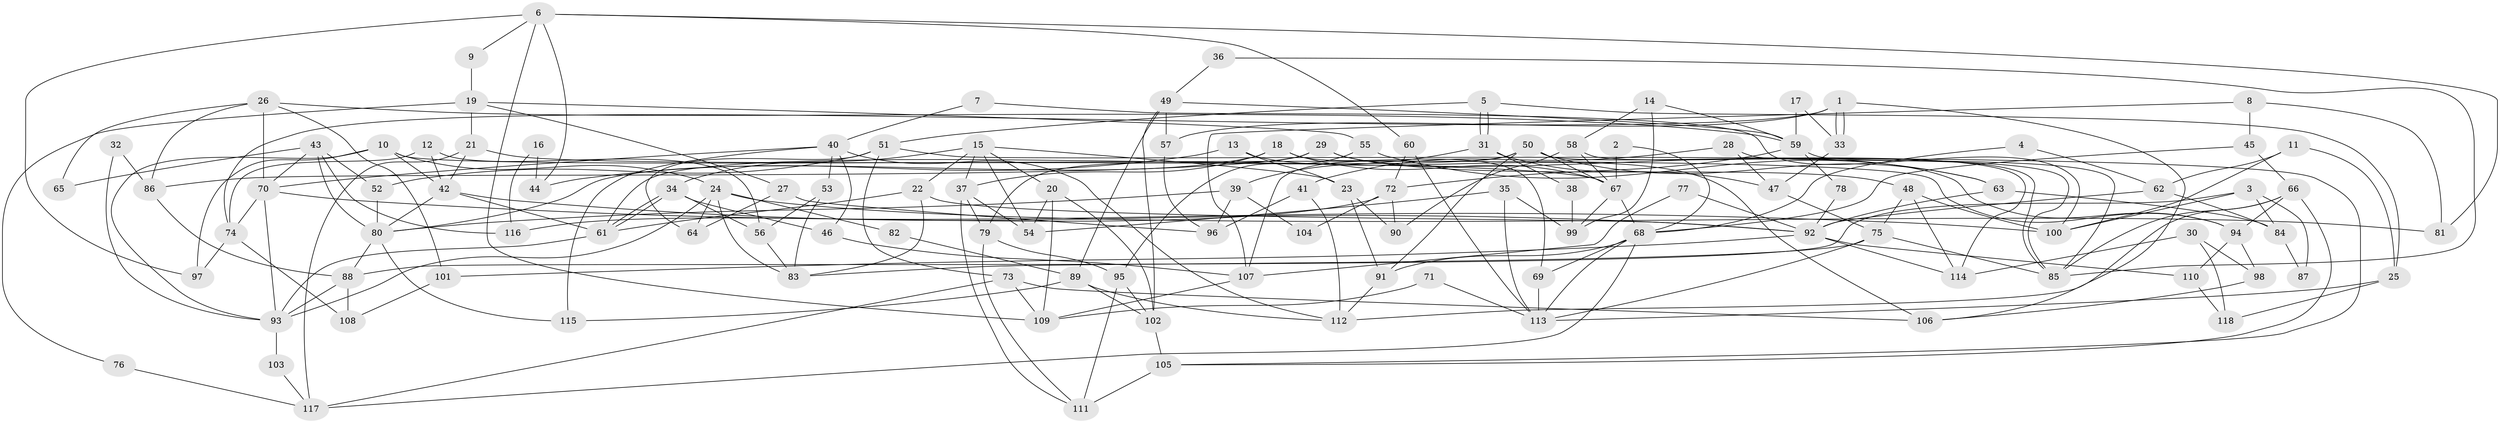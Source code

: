 // Generated by graph-tools (version 1.1) at 2025/49/03/09/25 04:49:18]
// undirected, 118 vertices, 236 edges
graph export_dot {
graph [start="1"]
  node [color=gray90,style=filled];
  1;
  2;
  3;
  4;
  5;
  6;
  7;
  8;
  9;
  10;
  11;
  12;
  13;
  14;
  15;
  16;
  17;
  18;
  19;
  20;
  21;
  22;
  23;
  24;
  25;
  26;
  27;
  28;
  29;
  30;
  31;
  32;
  33;
  34;
  35;
  36;
  37;
  38;
  39;
  40;
  41;
  42;
  43;
  44;
  45;
  46;
  47;
  48;
  49;
  50;
  51;
  52;
  53;
  54;
  55;
  56;
  57;
  58;
  59;
  60;
  61;
  62;
  63;
  64;
  65;
  66;
  67;
  68;
  69;
  70;
  71;
  72;
  73;
  74;
  75;
  76;
  77;
  78;
  79;
  80;
  81;
  82;
  83;
  84;
  85;
  86;
  87;
  88;
  89;
  90;
  91;
  92;
  93;
  94;
  95;
  96;
  97;
  98;
  99;
  100;
  101;
  102;
  103;
  104;
  105;
  106;
  107;
  108;
  109;
  110;
  111;
  112;
  113;
  114;
  115;
  116;
  117;
  118;
  1 -- 33;
  1 -- 33;
  1 -- 74;
  1 -- 57;
  1 -- 106;
  2 -- 67;
  2 -- 68;
  3 -- 88;
  3 -- 100;
  3 -- 84;
  3 -- 87;
  4 -- 68;
  4 -- 62;
  5 -- 25;
  5 -- 31;
  5 -- 31;
  5 -- 51;
  6 -- 97;
  6 -- 109;
  6 -- 9;
  6 -- 44;
  6 -- 60;
  6 -- 81;
  7 -- 40;
  7 -- 100;
  8 -- 81;
  8 -- 45;
  8 -- 107;
  9 -- 19;
  10 -- 94;
  10 -- 42;
  10 -- 24;
  10 -- 93;
  10 -- 97;
  11 -- 25;
  11 -- 62;
  11 -- 100;
  12 -- 56;
  12 -- 74;
  12 -- 42;
  13 -- 106;
  13 -- 23;
  13 -- 44;
  14 -- 99;
  14 -- 58;
  14 -- 59;
  15 -- 54;
  15 -- 22;
  15 -- 20;
  15 -- 23;
  15 -- 34;
  15 -- 37;
  16 -- 116;
  16 -- 44;
  17 -- 59;
  17 -- 33;
  18 -- 37;
  18 -- 69;
  18 -- 67;
  18 -- 80;
  19 -- 21;
  19 -- 55;
  19 -- 27;
  19 -- 76;
  20 -- 109;
  20 -- 54;
  20 -- 102;
  21 -- 67;
  21 -- 42;
  21 -- 117;
  22 -- 83;
  22 -- 92;
  22 -- 61;
  23 -- 91;
  23 -- 90;
  24 -- 93;
  24 -- 64;
  24 -- 81;
  24 -- 82;
  24 -- 83;
  25 -- 118;
  25 -- 113;
  26 -- 59;
  26 -- 86;
  26 -- 65;
  26 -- 70;
  26 -- 101;
  27 -- 64;
  27 -- 96;
  28 -- 85;
  28 -- 41;
  28 -- 47;
  29 -- 48;
  29 -- 79;
  29 -- 86;
  29 -- 94;
  30 -- 98;
  30 -- 114;
  30 -- 118;
  31 -- 39;
  31 -- 38;
  31 -- 47;
  32 -- 93;
  32 -- 86;
  33 -- 47;
  34 -- 61;
  34 -- 61;
  34 -- 46;
  34 -- 56;
  35 -- 113;
  35 -- 54;
  35 -- 99;
  36 -- 49;
  36 -- 85;
  37 -- 111;
  37 -- 54;
  37 -- 79;
  38 -- 99;
  39 -- 80;
  39 -- 96;
  39 -- 104;
  40 -- 70;
  40 -- 115;
  40 -- 46;
  40 -- 53;
  40 -- 112;
  41 -- 96;
  41 -- 112;
  42 -- 61;
  42 -- 80;
  42 -- 92;
  43 -- 80;
  43 -- 70;
  43 -- 52;
  43 -- 65;
  43 -- 116;
  45 -- 66;
  45 -- 68;
  46 -- 107;
  47 -- 75;
  48 -- 100;
  48 -- 75;
  48 -- 114;
  49 -- 89;
  49 -- 59;
  49 -- 57;
  49 -- 102;
  50 -- 107;
  50 -- 61;
  50 -- 63;
  50 -- 67;
  50 -- 91;
  50 -- 114;
  51 -- 52;
  51 -- 64;
  51 -- 73;
  51 -- 105;
  52 -- 80;
  53 -- 56;
  53 -- 83;
  55 -- 63;
  55 -- 95;
  56 -- 83;
  57 -- 96;
  58 -- 90;
  58 -- 67;
  58 -- 85;
  59 -- 85;
  59 -- 72;
  59 -- 78;
  60 -- 113;
  60 -- 72;
  61 -- 93;
  62 -- 92;
  62 -- 84;
  63 -- 92;
  63 -- 84;
  66 -- 85;
  66 -- 105;
  66 -- 94;
  66 -- 112;
  67 -- 68;
  67 -- 99;
  68 -- 91;
  68 -- 69;
  68 -- 113;
  68 -- 117;
  69 -- 113;
  70 -- 93;
  70 -- 74;
  70 -- 100;
  71 -- 109;
  71 -- 113;
  72 -- 90;
  72 -- 104;
  72 -- 116;
  73 -- 117;
  73 -- 106;
  73 -- 109;
  74 -- 108;
  74 -- 97;
  75 -- 83;
  75 -- 85;
  75 -- 113;
  76 -- 117;
  77 -- 107;
  77 -- 92;
  78 -- 92;
  79 -- 111;
  79 -- 95;
  80 -- 88;
  80 -- 115;
  82 -- 89;
  84 -- 87;
  86 -- 88;
  88 -- 93;
  88 -- 108;
  89 -- 102;
  89 -- 112;
  89 -- 115;
  91 -- 112;
  92 -- 114;
  92 -- 101;
  92 -- 110;
  93 -- 103;
  94 -- 98;
  94 -- 110;
  95 -- 102;
  95 -- 111;
  98 -- 106;
  101 -- 108;
  102 -- 105;
  103 -- 117;
  105 -- 111;
  107 -- 109;
  110 -- 118;
}
